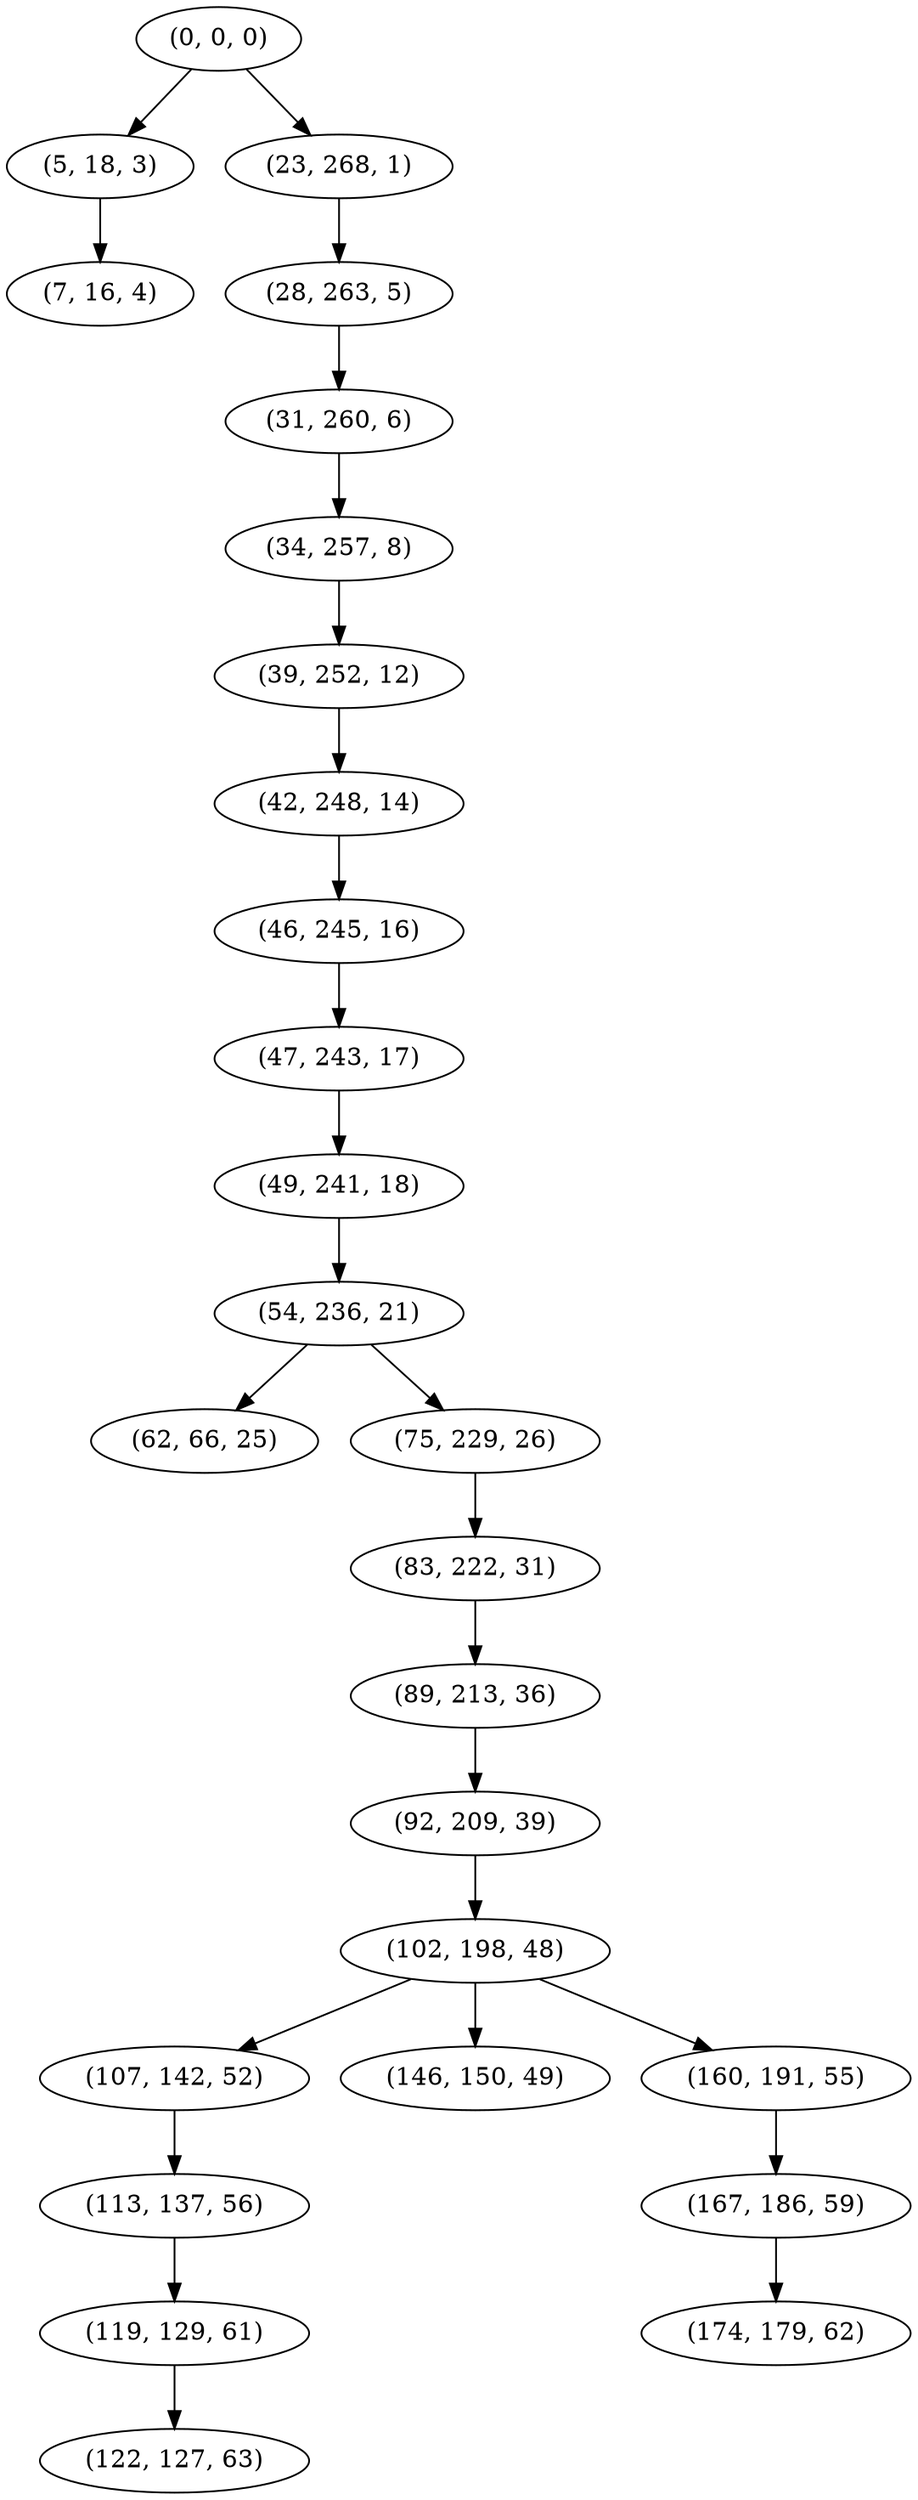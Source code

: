 digraph tree {
    "(0, 0, 0)";
    "(5, 18, 3)";
    "(7, 16, 4)";
    "(23, 268, 1)";
    "(28, 263, 5)";
    "(31, 260, 6)";
    "(34, 257, 8)";
    "(39, 252, 12)";
    "(42, 248, 14)";
    "(46, 245, 16)";
    "(47, 243, 17)";
    "(49, 241, 18)";
    "(54, 236, 21)";
    "(62, 66, 25)";
    "(75, 229, 26)";
    "(83, 222, 31)";
    "(89, 213, 36)";
    "(92, 209, 39)";
    "(102, 198, 48)";
    "(107, 142, 52)";
    "(113, 137, 56)";
    "(119, 129, 61)";
    "(122, 127, 63)";
    "(146, 150, 49)";
    "(160, 191, 55)";
    "(167, 186, 59)";
    "(174, 179, 62)";
    "(0, 0, 0)" -> "(5, 18, 3)";
    "(0, 0, 0)" -> "(23, 268, 1)";
    "(5, 18, 3)" -> "(7, 16, 4)";
    "(23, 268, 1)" -> "(28, 263, 5)";
    "(28, 263, 5)" -> "(31, 260, 6)";
    "(31, 260, 6)" -> "(34, 257, 8)";
    "(34, 257, 8)" -> "(39, 252, 12)";
    "(39, 252, 12)" -> "(42, 248, 14)";
    "(42, 248, 14)" -> "(46, 245, 16)";
    "(46, 245, 16)" -> "(47, 243, 17)";
    "(47, 243, 17)" -> "(49, 241, 18)";
    "(49, 241, 18)" -> "(54, 236, 21)";
    "(54, 236, 21)" -> "(62, 66, 25)";
    "(54, 236, 21)" -> "(75, 229, 26)";
    "(75, 229, 26)" -> "(83, 222, 31)";
    "(83, 222, 31)" -> "(89, 213, 36)";
    "(89, 213, 36)" -> "(92, 209, 39)";
    "(92, 209, 39)" -> "(102, 198, 48)";
    "(102, 198, 48)" -> "(107, 142, 52)";
    "(102, 198, 48)" -> "(146, 150, 49)";
    "(102, 198, 48)" -> "(160, 191, 55)";
    "(107, 142, 52)" -> "(113, 137, 56)";
    "(113, 137, 56)" -> "(119, 129, 61)";
    "(119, 129, 61)" -> "(122, 127, 63)";
    "(160, 191, 55)" -> "(167, 186, 59)";
    "(167, 186, 59)" -> "(174, 179, 62)";
}
